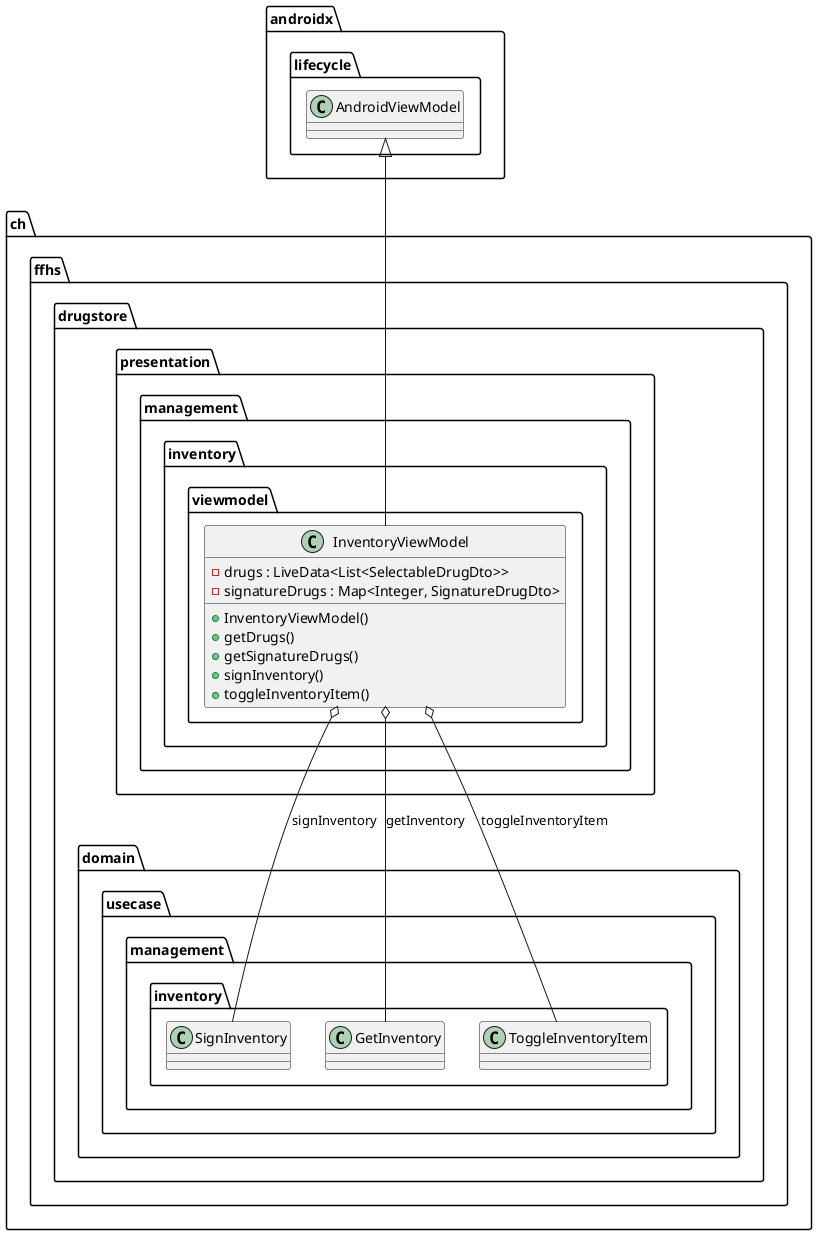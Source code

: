 @startuml

  namespace ch.ffhs.drugstore {
    namespace presentation {
      namespace management {
        namespace inventory.viewmodel {
            class ch.ffhs.drugstore.presentation.management.inventory.viewmodel.InventoryViewModel {
                - drugs : LiveData<List<SelectableDrugDto>>
                - signatureDrugs : Map<Integer, SignatureDrugDto>
                + InventoryViewModel()
                + getDrugs()
                + getSignatureDrugs()
                + signInventory()
                + toggleInventoryItem()

          }
        }
      }
    }
  }
  

  ch.ffhs.drugstore.presentation.management.inventory.viewmodel.InventoryViewModel -up-|> androidx.lifecycle.AndroidViewModel
  ch.ffhs.drugstore.presentation.management.inventory.viewmodel.InventoryViewModel o-- ch.ffhs.drugstore.domain.usecase.management.inventory.SignInventory : signInventory
  ch.ffhs.drugstore.presentation.management.inventory.viewmodel.InventoryViewModel o-- ch.ffhs.drugstore.domain.usecase.management.inventory.GetInventory : getInventory
  ch.ffhs.drugstore.presentation.management.inventory.viewmodel.InventoryViewModel o-- ch.ffhs.drugstore.domain.usecase.management.inventory.ToggleInventoryItem : toggleInventoryItem


@enduml

